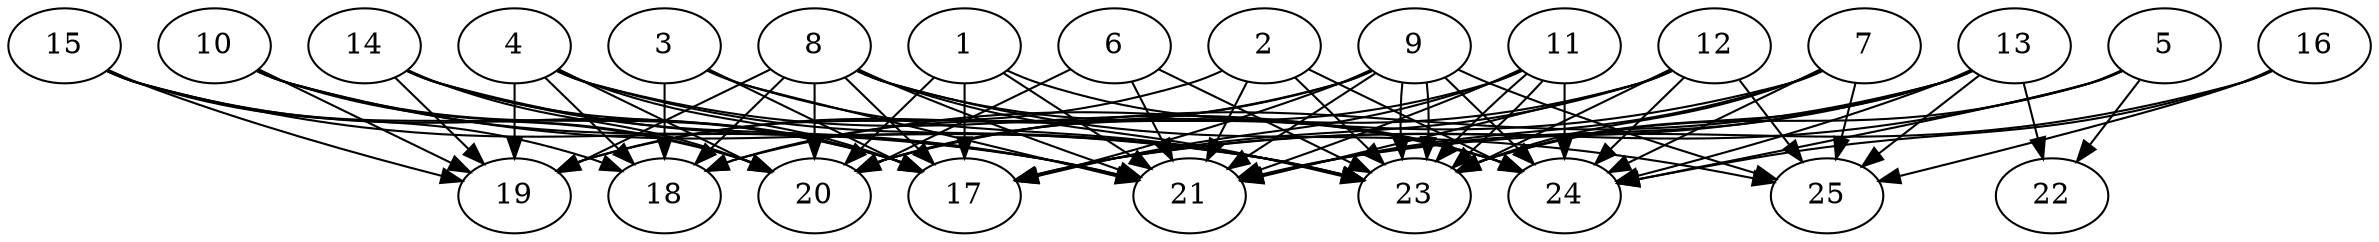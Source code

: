 // DAG automatically generated by daggen at Thu Oct  3 14:00:40 2019
// ./daggen --dot -n 25 --ccr 0.4 --fat 0.9 --regular 0.5 --density 0.9 --mindata 5242880 --maxdata 52428800 
digraph G {
  1 [size="40668160", alpha="0.05", expect_size="16267264"] 
  1 -> 17 [size ="16267264"]
  1 -> 20 [size ="16267264"]
  1 -> 21 [size ="16267264"]
  1 -> 24 [size ="16267264"]
  2 [size="27514880", alpha="0.09", expect_size="11005952"] 
  2 -> 19 [size ="11005952"]
  2 -> 21 [size ="11005952"]
  2 -> 23 [size ="11005952"]
  2 -> 24 [size ="11005952"]
  3 [size="113011200", alpha="0.19", expect_size="45204480"] 
  3 -> 17 [size ="45204480"]
  3 -> 18 [size ="45204480"]
  3 -> 21 [size ="45204480"]
  3 -> 23 [size ="45204480"]
  4 [size="38359040", alpha="0.01", expect_size="15343616"] 
  4 -> 17 [size ="15343616"]
  4 -> 18 [size ="15343616"]
  4 -> 19 [size ="15343616"]
  4 -> 20 [size ="15343616"]
  4 -> 23 [size ="15343616"]
  4 -> 24 [size ="15343616"]
  5 [size="99077120", alpha="0.13", expect_size="39630848"] 
  5 -> 17 [size ="39630848"]
  5 -> 22 [size ="39630848"]
  5 -> 23 [size ="39630848"]
  5 -> 24 [size ="39630848"]
  6 [size="72437760", alpha="0.19", expect_size="28975104"] 
  6 -> 20 [size ="28975104"]
  6 -> 21 [size ="28975104"]
  6 -> 23 [size ="28975104"]
  7 [size="22886400", alpha="0.10", expect_size="9154560"] 
  7 -> 18 [size ="9154560"]
  7 -> 21 [size ="9154560"]
  7 -> 23 [size ="9154560"]
  7 -> 24 [size ="9154560"]
  7 -> 25 [size ="9154560"]
  8 [size="115215360", alpha="0.17", expect_size="46086144"] 
  8 -> 17 [size ="46086144"]
  8 -> 18 [size ="46086144"]
  8 -> 19 [size ="46086144"]
  8 -> 20 [size ="46086144"]
  8 -> 21 [size ="46086144"]
  8 -> 23 [size ="46086144"]
  8 -> 24 [size ="46086144"]
  8 -> 25 [size ="46086144"]
  9 [size="86640640", alpha="0.05", expect_size="34656256"] 
  9 -> 17 [size ="34656256"]
  9 -> 18 [size ="34656256"]
  9 -> 19 [size ="34656256"]
  9 -> 21 [size ="34656256"]
  9 -> 23 [size ="34656256"]
  9 -> 23 [size ="34656256"]
  9 -> 24 [size ="34656256"]
  9 -> 25 [size ="34656256"]
  10 [size="14901760", alpha="0.13", expect_size="5960704"] 
  10 -> 17 [size ="5960704"]
  10 -> 19 [size ="5960704"]
  10 -> 20 [size ="5960704"]
  10 -> 21 [size ="5960704"]
  10 -> 23 [size ="5960704"]
  11 [size="105397760", alpha="0.17", expect_size="42159104"] 
  11 -> 17 [size ="42159104"]
  11 -> 20 [size ="42159104"]
  11 -> 21 [size ="42159104"]
  11 -> 23 [size ="42159104"]
  11 -> 23 [size ="42159104"]
  11 -> 24 [size ="42159104"]
  12 [size="14433280", alpha="0.17", expect_size="5773312"] 
  12 -> 17 [size ="5773312"]
  12 -> 20 [size ="5773312"]
  12 -> 21 [size ="5773312"]
  12 -> 23 [size ="5773312"]
  12 -> 24 [size ="5773312"]
  12 -> 25 [size ="5773312"]
  13 [size="66094080", alpha="0.02", expect_size="26437632"] 
  13 -> 17 [size ="26437632"]
  13 -> 20 [size ="26437632"]
  13 -> 21 [size ="26437632"]
  13 -> 22 [size ="26437632"]
  13 -> 23 [size ="26437632"]
  13 -> 24 [size ="26437632"]
  13 -> 25 [size ="26437632"]
  14 [size="62064640", alpha="0.07", expect_size="24825856"] 
  14 -> 17 [size ="24825856"]
  14 -> 19 [size ="24825856"]
  14 -> 20 [size ="24825856"]
  14 -> 21 [size ="24825856"]
  14 -> 23 [size ="24825856"]
  15 [size="68759040", alpha="0.18", expect_size="27503616"] 
  15 -> 17 [size ="27503616"]
  15 -> 18 [size ="27503616"]
  15 -> 19 [size ="27503616"]
  15 -> 20 [size ="27503616"]
  15 -> 21 [size ="27503616"]
  16 [size="27778560", alpha="0.17", expect_size="11111424"] 
  16 -> 21 [size ="11111424"]
  16 -> 24 [size ="11111424"]
  16 -> 25 [size ="11111424"]
  17 [size="23377920", alpha="0.02", expect_size="9351168"] 
  18 [size="83770880", alpha="0.16", expect_size="33508352"] 
  19 [size="63723520", alpha="0.11", expect_size="25489408"] 
  20 [size="90408960", alpha="0.16", expect_size="36163584"] 
  21 [size="50662400", alpha="0.07", expect_size="20264960"] 
  22 [size="32506880", alpha="0.19", expect_size="13002752"] 
  23 [size="15060480", alpha="0.09", expect_size="6024192"] 
  24 [size="26836480", alpha="0.03", expect_size="10734592"] 
  25 [size="65702400", alpha="0.11", expect_size="26280960"] 
}
